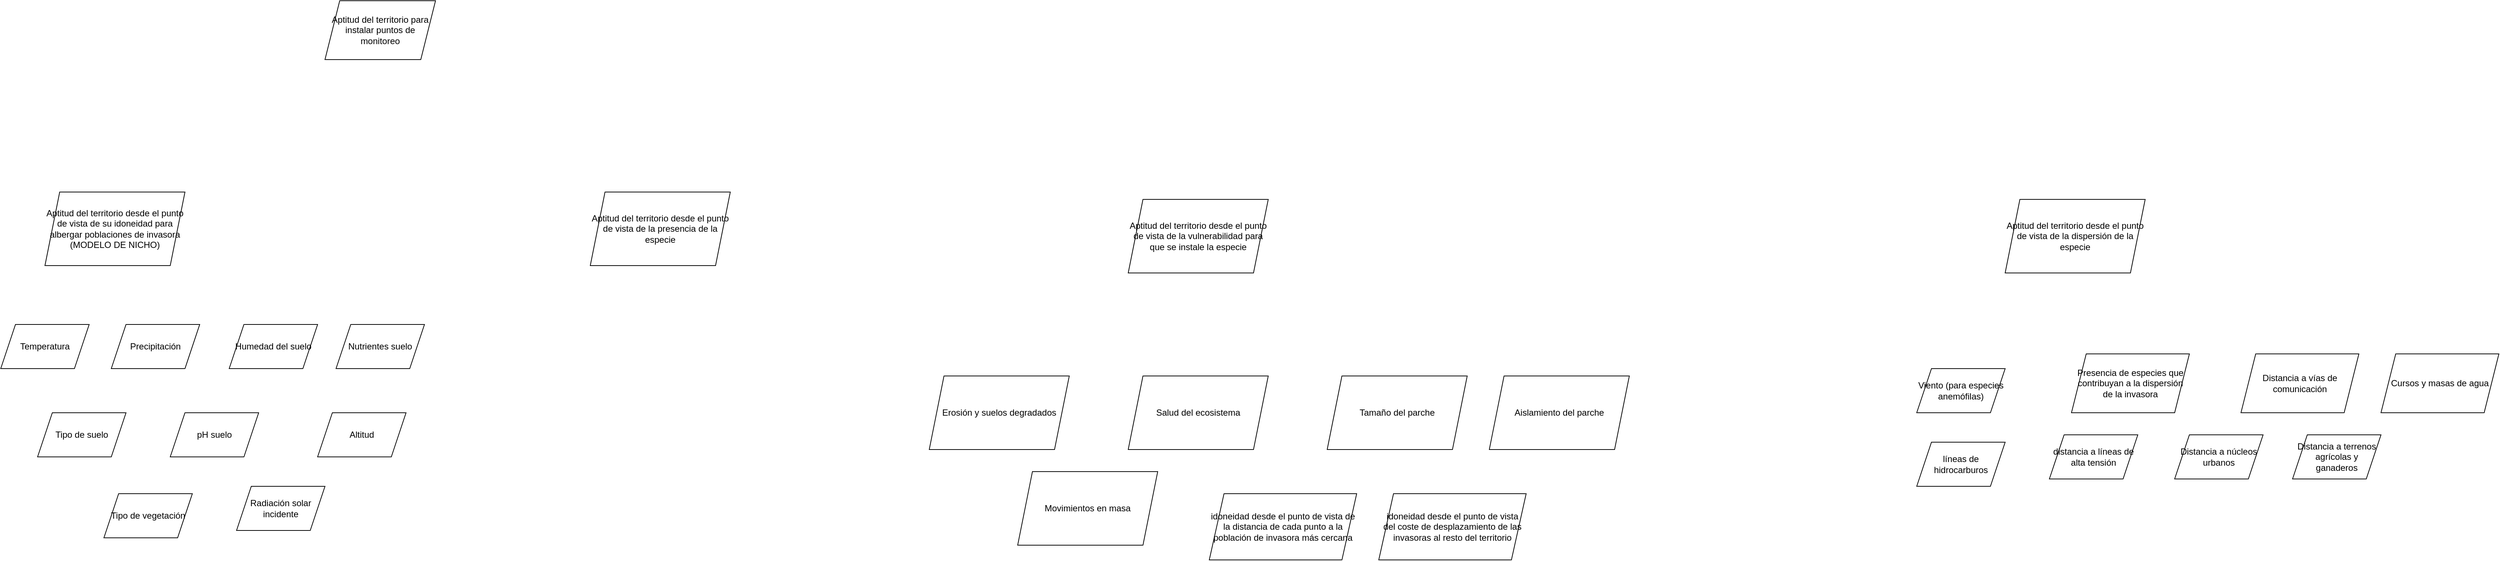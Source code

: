 <mxfile version="17.4.2" type="device"><diagram id="Tp6snKz_L7YfsJzBI0Az" name="Page-1"><mxGraphModel dx="1519" dy="827" grid="1" gridSize="10" guides="1" tooltips="1" connect="1" arrows="1" fold="1" page="1" pageScale="1" pageWidth="2336" pageHeight="1654" math="0" shadow="0"><root><mxCell id="0"/><mxCell id="1" parent="0"/><mxCell id="oTQNmsGZ6ZCxC9jkWHEK-1" value="Aptitud del territorio para instalar puntos de monitoreo" style="shape=parallelogram;perimeter=parallelogramPerimeter;whiteSpace=wrap;html=1;fixedSize=1;" vertex="1" parent="1"><mxGeometry x="480" y="40" width="150" height="80" as="geometry"/></mxCell><mxCell id="oTQNmsGZ6ZCxC9jkWHEK-2" value="Aptitud del territorio desde el punto de vista de su idoneidad para albergar poblaciones de invasora&lt;br&gt;(MODELO DE NICHO)" style="shape=parallelogram;perimeter=parallelogramPerimeter;whiteSpace=wrap;html=1;fixedSize=1;" vertex="1" parent="1"><mxGeometry x="100" y="300" width="190" height="100" as="geometry"/></mxCell><mxCell id="oTQNmsGZ6ZCxC9jkWHEK-3" value="Aptitud del territorio desde el punto de vista de la presencia de la especie" style="shape=parallelogram;perimeter=parallelogramPerimeter;whiteSpace=wrap;html=1;fixedSize=1;" vertex="1" parent="1"><mxGeometry x="840" y="300" width="190" height="100" as="geometry"/></mxCell><mxCell id="oTQNmsGZ6ZCxC9jkWHEK-4" value="Aptitud del territorio desde el punto de vista de la vulnerabilidad para que se instale la especie" style="shape=parallelogram;perimeter=parallelogramPerimeter;whiteSpace=wrap;html=1;fixedSize=1;" vertex="1" parent="1"><mxGeometry x="1570" y="310" width="190" height="100" as="geometry"/></mxCell><mxCell id="oTQNmsGZ6ZCxC9jkWHEK-5" value="Aptitud del territorio desde el punto de vista de la dispersión de la especie" style="shape=parallelogram;perimeter=parallelogramPerimeter;whiteSpace=wrap;html=1;fixedSize=1;" vertex="1" parent="1"><mxGeometry x="2760" y="310" width="190" height="100" as="geometry"/></mxCell><mxCell id="oTQNmsGZ6ZCxC9jkWHEK-6" value="Temperatura" style="shape=parallelogram;perimeter=parallelogramPerimeter;whiteSpace=wrap;html=1;fixedSize=1;" vertex="1" parent="1"><mxGeometry x="40" y="480" width="120" height="60" as="geometry"/></mxCell><mxCell id="oTQNmsGZ6ZCxC9jkWHEK-7" value="Precipitación" style="shape=parallelogram;perimeter=parallelogramPerimeter;whiteSpace=wrap;html=1;fixedSize=1;" vertex="1" parent="1"><mxGeometry x="190" y="480" width="120" height="60" as="geometry"/></mxCell><mxCell id="oTQNmsGZ6ZCxC9jkWHEK-8" value="Viento (para especies anemófilas)" style="shape=parallelogram;perimeter=parallelogramPerimeter;whiteSpace=wrap;html=1;fixedSize=1;" vertex="1" parent="1"><mxGeometry x="2640" y="540" width="120" height="60" as="geometry"/></mxCell><mxCell id="oTQNmsGZ6ZCxC9jkWHEK-9" value="Humedad del suelo" style="shape=parallelogram;perimeter=parallelogramPerimeter;whiteSpace=wrap;html=1;fixedSize=1;" vertex="1" parent="1"><mxGeometry x="350" y="480" width="120" height="60" as="geometry"/></mxCell><mxCell id="oTQNmsGZ6ZCxC9jkWHEK-10" value="Nutrientes suelo" style="shape=parallelogram;perimeter=parallelogramPerimeter;whiteSpace=wrap;html=1;fixedSize=1;" vertex="1" parent="1"><mxGeometry x="495" y="480" width="120" height="60" as="geometry"/></mxCell><mxCell id="oTQNmsGZ6ZCxC9jkWHEK-11" value="Tipo de suelo" style="shape=parallelogram;perimeter=parallelogramPerimeter;whiteSpace=wrap;html=1;fixedSize=1;" vertex="1" parent="1"><mxGeometry x="90" y="600" width="120" height="60" as="geometry"/></mxCell><mxCell id="oTQNmsGZ6ZCxC9jkWHEK-12" value="pH suelo" style="shape=parallelogram;perimeter=parallelogramPerimeter;whiteSpace=wrap;html=1;fixedSize=1;" vertex="1" parent="1"><mxGeometry x="270" y="600" width="120" height="60" as="geometry"/></mxCell><mxCell id="oTQNmsGZ6ZCxC9jkWHEK-13" value="Altitud" style="shape=parallelogram;perimeter=parallelogramPerimeter;whiteSpace=wrap;html=1;fixedSize=1;" vertex="1" parent="1"><mxGeometry x="470" y="600" width="120" height="60" as="geometry"/></mxCell><mxCell id="oTQNmsGZ6ZCxC9jkWHEK-14" value="Radiación solar incidente" style="shape=parallelogram;perimeter=parallelogramPerimeter;whiteSpace=wrap;html=1;fixedSize=1;" vertex="1" parent="1"><mxGeometry x="360" y="700" width="120" height="60" as="geometry"/></mxCell><mxCell id="oTQNmsGZ6ZCxC9jkWHEK-15" value="Tipo de vegetación" style="shape=parallelogram;perimeter=parallelogramPerimeter;whiteSpace=wrap;html=1;fixedSize=1;" vertex="1" parent="1"><mxGeometry x="180" y="710" width="120" height="60" as="geometry"/></mxCell><mxCell id="oTQNmsGZ6ZCxC9jkWHEK-16" value="Erosión y suelos degradados" style="shape=parallelogram;perimeter=parallelogramPerimeter;whiteSpace=wrap;html=1;fixedSize=1;" vertex="1" parent="1"><mxGeometry x="1300" y="550" width="190" height="100" as="geometry"/></mxCell><mxCell id="oTQNmsGZ6ZCxC9jkWHEK-17" value="Salud del ecosistema" style="shape=parallelogram;perimeter=parallelogramPerimeter;whiteSpace=wrap;html=1;fixedSize=1;" vertex="1" parent="1"><mxGeometry x="1570" y="550" width="190" height="100" as="geometry"/></mxCell><mxCell id="oTQNmsGZ6ZCxC9jkWHEK-18" value="Presencia de especies que contribuyan a la dispersión de la invasora" style="shape=parallelogram;perimeter=parallelogramPerimeter;whiteSpace=wrap;html=1;fixedSize=1;" vertex="1" parent="1"><mxGeometry x="2850" y="520" width="160" height="80" as="geometry"/></mxCell><mxCell id="oTQNmsGZ6ZCxC9jkWHEK-19" value="Tamaño del parche" style="shape=parallelogram;perimeter=parallelogramPerimeter;whiteSpace=wrap;html=1;fixedSize=1;" vertex="1" parent="1"><mxGeometry x="1840" y="550" width="190" height="100" as="geometry"/></mxCell><mxCell id="oTQNmsGZ6ZCxC9jkWHEK-20" value="Aislamiento del parche" style="shape=parallelogram;perimeter=parallelogramPerimeter;whiteSpace=wrap;html=1;fixedSize=1;" vertex="1" parent="1"><mxGeometry x="2060" y="550" width="190" height="100" as="geometry"/></mxCell><mxCell id="oTQNmsGZ6ZCxC9jkWHEK-21" value="Movimientos en masa" style="shape=parallelogram;perimeter=parallelogramPerimeter;whiteSpace=wrap;html=1;fixedSize=1;" vertex="1" parent="1"><mxGeometry x="1420" y="680" width="190" height="100" as="geometry"/></mxCell><mxCell id="oTQNmsGZ6ZCxC9jkWHEK-22" value="idoneidad desde el punto de vista de la distancia de cada punto a la población de invasora más cercana" style="shape=parallelogram;perimeter=parallelogramPerimeter;whiteSpace=wrap;html=1;fixedSize=1;" vertex="1" parent="1"><mxGeometry x="1680" y="710" width="200" height="90" as="geometry"/></mxCell><mxCell id="oTQNmsGZ6ZCxC9jkWHEK-23" value="idoneidad desde el punto de vista del coste de desplazamiento de las invasoras al resto del territorio" style="shape=parallelogram;perimeter=parallelogramPerimeter;whiteSpace=wrap;html=1;fixedSize=1;" vertex="1" parent="1"><mxGeometry x="1910" y="710" width="200" height="90" as="geometry"/></mxCell><mxCell id="oTQNmsGZ6ZCxC9jkWHEK-24" value="Distancia a vías de comunicación" style="shape=parallelogram;perimeter=parallelogramPerimeter;whiteSpace=wrap;html=1;fixedSize=1;" vertex="1" parent="1"><mxGeometry x="3080" y="520" width="160" height="80" as="geometry"/></mxCell><mxCell id="oTQNmsGZ6ZCxC9jkWHEK-25" value="Cursos y masas de agua" style="shape=parallelogram;perimeter=parallelogramPerimeter;whiteSpace=wrap;html=1;fixedSize=1;" vertex="1" parent="1"><mxGeometry x="3270" y="520" width="160" height="80" as="geometry"/></mxCell><mxCell id="oTQNmsGZ6ZCxC9jkWHEK-26" value="líneas de hidrocarburos" style="shape=parallelogram;perimeter=parallelogramPerimeter;whiteSpace=wrap;html=1;fixedSize=1;" vertex="1" parent="1"><mxGeometry x="2640" y="640" width="120" height="60" as="geometry"/></mxCell><mxCell id="oTQNmsGZ6ZCxC9jkWHEK-27" value="distancia a líneas de alta tensión" style="shape=parallelogram;perimeter=parallelogramPerimeter;whiteSpace=wrap;html=1;fixedSize=1;" vertex="1" parent="1"><mxGeometry x="2820" y="630" width="120" height="60" as="geometry"/></mxCell><mxCell id="oTQNmsGZ6ZCxC9jkWHEK-28" value="Distancia a núcleos urbanos" style="shape=parallelogram;perimeter=parallelogramPerimeter;whiteSpace=wrap;html=1;fixedSize=1;" vertex="1" parent="1"><mxGeometry x="2990" y="630" width="120" height="60" as="geometry"/></mxCell><mxCell id="oTQNmsGZ6ZCxC9jkWHEK-29" value="Distancia a terrenos agrícolas y ganaderos" style="shape=parallelogram;perimeter=parallelogramPerimeter;whiteSpace=wrap;html=1;fixedSize=1;" vertex="1" parent="1"><mxGeometry x="3150" y="630" width="120" height="60" as="geometry"/></mxCell></root></mxGraphModel></diagram></mxfile>